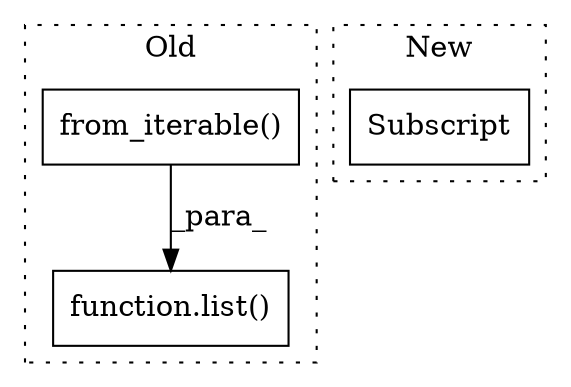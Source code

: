 digraph G {
subgraph cluster0 {
1 [label="from_iterable()" a="75" s="526,559" l="20,1" shape="box"];
3 [label="function.list()" a="75" s="521,560" l="5,1" shape="box"];
label = "Old";
style="dotted";
}
subgraph cluster1 {
2 [label="Subscript" a="63" s="887,0" l="19,0" shape="box"];
label = "New";
style="dotted";
}
1 -> 3 [label="_para_"];
}